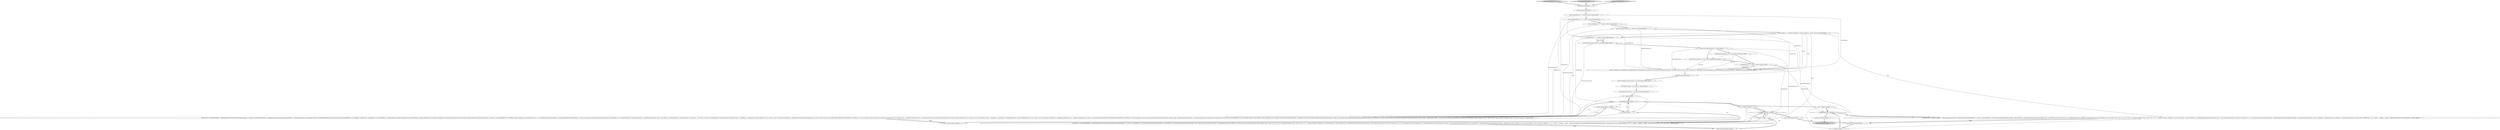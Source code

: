 digraph {
39 [style = filled, label = "i < nReadThreads@@@136@@@['0', '0', '1']", fillcolor = white, shape = diamond image = "AAA0AAABBB3BBB"];
24 [style = filled, label = "thread.start()@@@181@@@['1', '1', '0']", fillcolor = white, shape = ellipse image = "AAA0AAABBB1BBB"];
2 [style = filled, label = "final int commitPercent = 5 + random().nextInt(20)@@@5@@@['1', '1', '1']", fillcolor = white, shape = ellipse image = "AAA0AAABBB1BBB"];
21 [style = filled, label = "initModel(ndocs)@@@16@@@['1', '1', '1']", fillcolor = white, shape = ellipse image = "AAA0AAABBB1BBB"];
14 [style = filled, label = "final AtomicLong operations = new AtomicLong(10000)@@@13@@@['1', '1', '0']", fillcolor = white, shape = ellipse image = "AAA0AAABBB1BBB"];
31 [style = filled, label = "testStressReorderVersions['0', '0', '1']", fillcolor = lightgray, shape = diamond image = "AAA0AAABBB3BBB"];
34 [style = filled, label = "int i = 0@@@135@@@['0', '0', '1']", fillcolor = white, shape = ellipse image = "AAA0AAABBB3BBB"];
18 [style = filled, label = "clearIndex()@@@3@@@['1', '1', '1']", fillcolor = white, shape = ellipse image = "AAA0AAABBB1BBB"];
36 [style = filled, label = "Thread thread = new Thread(\"READER\" + i){@Override public void run(){try {while (operations.decrementAndGet() >= 0) {int id = rand.nextInt(100) < 25? lastId: rand.nextInt(ndocs)boolean realTime = rand.nextInt(100) < percentRealtimeQueryDocInfo infoif (realTime) {info = model.get(id)}{synchronized (this) {info = committedModel.get(id)}}if (VERBOSE) {verbose(\"querying id\",id)}SolrQueryRequest sreqif (realTime) {sreq = req(\"wt\",\"json\",\"qt\",\"/get\",\"ids\",Integer.toString(id))}{sreq = req(\"wt\",\"json\",\"q\",\"id:\" + Integer.toString(id),\"omitHeader\",\"true\")}String response = h.query(sreq)Map rsp = (Map)ObjectBuilder.fromJSON(response)List doclist = (List)(((Map)rsp.get(\"response\")).get(\"docs\"))if (doclist.size() == 0) {}{assertEquals(1,doclist.size())long foundVal = (Long)(((Map)doclist.get(0)).get(field))long foundVer = (Long)(((Map)doclist.get(0)).get(\"_version_\"))if (foundVer < Math.abs(info.version) || (foundVer == info.version && foundVal != info.val)) {log.error(\"ERROR, id=\" + id + \" found=\" + response + \" model\" + info)assertTrue(false)}}}}catch (Throwable e) }}@@@138@@@['0', '0', '1']", fillcolor = white, shape = ellipse image = "AAA0AAABBB3BBB"];
13 [style = filled, label = "i < nReadThreads@@@116@@@['1', '1', '0']", fillcolor = white, shape = diamond image = "AAA0AAABBB1BBB"];
5 [style = filled, label = "final int softCommitPercent = 30 + random().nextInt(75)@@@6@@@['1', '1', '1']", fillcolor = white, shape = ellipse image = "AAA0AAABBB1BBB"];
33 [style = filled, label = "i++@@@137@@@['0', '0', '1']", fillcolor = white, shape = ellipse image = "AAA0AAABBB3BBB"];
30 [style = filled, label = "testStressReorderVersions['0', '1', '0']", fillcolor = lightgray, shape = diamond image = "AAA0AAABBB2BBB"];
9 [style = filled, label = "threads.add(thread)@@@113@@@['1', '1', '0']", fillcolor = white, shape = ellipse image = "AAA0AAABBB1BBB"];
37 [style = filled, label = "thread.join()@@@194@@@['0', '0', '1']", fillcolor = lightgray, shape = ellipse image = "AAA0AAABBB3BBB"];
7 [style = filled, label = "int i = 0@@@115@@@['1', '1', '0']", fillcolor = white, shape = ellipse image = "AAA0AAABBB1BBB"];
4 [style = filled, label = "i++@@@117@@@['1', '1', '0']", fillcolor = white, shape = ellipse image = "AAA0AAABBB1BBB"];
15 [style = filled, label = "i++@@@22@@@['1', '1', '1']", fillcolor = white, shape = ellipse image = "AAA0AAABBB1BBB"];
28 [style = filled, label = "verbose(\"commitPercent\",commitPercent,\"softCommitPercent\",softCommitPercent,\"deletePercent\",deletePercent,\"deleteByQueryPercent\",deleteByQueryPercent,\"ndocs\",ndocs,\"nWriteThreads\",nWriteThreads,\"percentRealtimeQuery\",percentRealtimeQuery,\"operations\",operations,\"nReadThreads\",nReadThreads)@@@15@@@['1', '1', '1']", fillcolor = white, shape = ellipse image = "AAA0AAABBB1BBB"];
6 [style = filled, label = "threads.add(thread)@@@188@@@['1', '1', '1']", fillcolor = white, shape = ellipse image = "AAA0AAABBB1BBB"];
16 [style = filled, label = "final AtomicLong testVersion = new AtomicLong(0)@@@19@@@['1', '1', '1']", fillcolor = white, shape = ellipse image = "AAA0AAABBB1BBB"];
26 [style = filled, label = "final int deletePercent = 4 + random().nextInt(25)@@@7@@@['1', '1', '1']", fillcolor = white, shape = ellipse image = "AAA0AAABBB1BBB"];
27 [style = filled, label = "final int maxConcurrentCommits = nWriteThreads@@@11@@@['1', '1', '1']", fillcolor = white, shape = ellipse image = "AAA0AAABBB1BBB"];
1 [style = filled, label = "int nWriteThreads = 5 + random().nextInt(25)@@@10@@@['1', '1', '1']", fillcolor = white, shape = ellipse image = "AAA0AAABBB1BBB"];
32 [style = filled, label = "thread.start()@@@191@@@['0', '0', '1']", fillcolor = white, shape = ellipse image = "AAA0AAABBB3BBB"];
23 [style = filled, label = "Thread thread = new Thread(\"WRITER\" + i){@Override public void run(){try {while (operations.get() > 0) {int oper = rand.nextInt(100)if (oper < commitPercent) {if (numCommitting.incrementAndGet() <= maxConcurrentCommits) {Map<Integer,DocInfo> newCommittedModellong versionsynchronized (this) {newCommittedModel = new HashMap<>(model)version = snapshotCount++}if (rand.nextInt(100) < softCommitPercent) {verbose(\"softCommit start\")assertU(TestHarness.commit(\"softCommit\",\"true\"))verbose(\"softCommit end\")}{verbose(\"hardCommit start\")assertU(commit())verbose(\"hardCommit end\")}synchronized (this) {if (version >= committedModelClock) {if (VERBOSE) {verbose(\"installing new committedModel version=\" + committedModelClock)}committedModel = newCommittedModelcommittedModelClock = version}}}numCommitting.decrementAndGet()continue}int idif (rand.nextBoolean()) {id = rand.nextInt(ndocs)}{id = lastId}boolean before = rand.nextBoolean()if (before) {lastId = id}DocInfo info = model.get(id)long val = info.vallong nextVal = Math.abs(val) + 1long version = testVersion.incrementAndGet()if (rand.nextBoolean()) Thread.yield()if (oper < commitPercent + deletePercent) {verbose(\"deleting id\",id,\"val=\",nextVal,\"version\",version)Long returnedVersion = deleteAndGetVersion(Integer.toString(id),params(\"_version_\",Long.toString(-version),DISTRIB_UPDATE_PARAM,FROM_LEADER))if (returnedVersion != null) {assertEquals(-version,returnedVersion.longValue())}synchronized (model) {DocInfo currInfo = model.get(id)if (Math.abs(version) > Math.abs(currInfo.version)) {model.put(id,new DocInfo(version,-nextVal))}}verbose(\"deleting id\",id,\"val=\",nextVal,\"version\",version,\"DONE\")}if (oper < commitPercent + deletePercent + deleteByQueryPercent) {verbose(\"deleteByQuery id\",id,\"val=\",nextVal,\"version\",version)Long returnedVersion = deleteByQueryAndGetVersion(\"id:\" + Integer.toString(id),params(\"_version_\",Long.toString(-version),DISTRIB_UPDATE_PARAM,FROM_LEADER))if (returnedVersion != null) {assertEquals(-version,returnedVersion.longValue())}synchronized (model) {DocInfo currInfo = model.get(id)if (Math.abs(version) > Math.abs(currInfo.version)) {model.put(id,new DocInfo(version,-nextVal))}}verbose(\"deleteByQuery id\",id,\"val=\",nextVal,\"version\",version,\"DONE\")}{verbose(\"adding id\",id,\"val=\",nextVal,\"version\",version)Long returnedVersion = addAndGetVersion(sdoc(\"id\",Integer.toString(id),field,Long.toString(nextVal),\"_version_\",Long.toString(version)),params(DISTRIB_UPDATE_PARAM,FROM_LEADER))if (returnedVersion != null) {assertEquals(version,returnedVersion.longValue())}synchronized (model) {DocInfo currInfo = model.get(id)if (version > currInfo.version) {model.put(id,new DocInfo(version,nextVal))}}if (VERBOSE) {verbose(\"adding id\",id,\"val=\",nextVal,\"version\",version,\"DONE\")}}if (!before) {lastId = id}}}catch (Throwable e) }}@@@23@@@['1', '1', '1']", fillcolor = white, shape = ellipse image = "AAA0AAABBB1BBB"];
25 [style = filled, label = "Thread thread = new Thread(\"READER\" + i){@Override public void run(){try {while (operations.decrementAndGet() >= 0) {int id = rand.nextInt(100) < 25? lastId: rand.nextInt(ndocs)boolean realTime = rand.nextInt(100) < percentRealtimeQueryDocInfo infoif (realTime) {info = model.get(id)}{synchronized (this) {info = committedModel.get(id)}}if (VERBOSE) {verbose(\"querying id\",id)}SolrQueryRequest sreqif (realTime) {sreq = req(\"wt\",\"json\",\"qt\",\"/get\",\"ids\",Integer.toString(id))}{sreq = req(\"wt\",\"json\",\"q\",\"id:\" + Integer.toString(id),\"omitHeader\",\"true\")}String response = h.query(sreq)Map rsp = (Map)ObjectBuilder.fromJSON(response)List doclist = (List)(((Map)rsp.get(\"response\")).get(\"docs\"))if (doclist.size() == 0) {}{assertEquals(1,doclist.size())boolean isLive = (Boolean)(((Map)doclist.get(0)).get(lfield))long foundVer = (Long)(((Map)doclist.get(0)).get(vfield))if (isLive) {long foundVal = (Long)(((Map)doclist.get(0)).get(FIELD))if (foundVer < Math.abs(info.version) || (foundVer == info.version && foundVal != info.val)) {log.error(\"ERROR, id=\" + id + \" found=\" + response + \" model\" + info)assertTrue(false)}}{assertNull(((Map)doclist.get(0)).get(FIELD))if (foundVer < Math.abs(info.version)) {log.error(\"ERROR, id=\" + id + \" found=\" + response + \" model\" + info)assertTrue(false)}}}}}catch (Throwable e) }}@@@118@@@['1', '1', '0']", fillcolor = white, shape = ellipse image = "AAA0AAABBB1BBB"];
3 [style = filled, label = "final int percentRealtimeQuery = 75@@@12@@@['1', '1', '1']", fillcolor = white, shape = ellipse image = "AAA0AAABBB1BBB"];
35 [style = filled, label = "final AtomicLong operations = new AtomicLong(50000)@@@13@@@['0', '0', '1']", fillcolor = white, shape = ellipse image = "AAA0AAABBB3BBB"];
29 [style = filled, label = "threads.add(thread)@@@178@@@['1', '1', '0']", fillcolor = white, shape = ellipse image = "AAA0AAABBB1BBB"];
20 [style = filled, label = "List<Thread> threads = new ArrayList<>()@@@18@@@['1', '1', '1']", fillcolor = white, shape = ellipse image = "AAA0AAABBB1BBB"];
0 [style = filled, label = "assertU(commit())@@@4@@@['1', '1', '1']", fillcolor = white, shape = ellipse image = "AAA0AAABBB1BBB"];
19 [style = filled, label = "final AtomicInteger numCommitting = new AtomicInteger()@@@17@@@['1', '1', '1']", fillcolor = white, shape = ellipse image = "AAA0AAABBB1BBB"];
22 [style = filled, label = "i < nWriteThreads@@@21@@@['1', '1', '1']", fillcolor = white, shape = diamond image = "AAA0AAABBB1BBB"];
38 [style = filled, label = "threads.add(thread)@@@133@@@['0', '0', '1']", fillcolor = white, shape = ellipse image = "AAA0AAABBB3BBB"];
8 [style = filled, label = "int i = 0@@@20@@@['1', '1', '1']", fillcolor = white, shape = ellipse image = "AAA0AAABBB1BBB"];
10 [style = filled, label = "int nReadThreads = 5 + random().nextInt(25)@@@14@@@['1', '1', '1']", fillcolor = white, shape = ellipse image = "AAA0AAABBB1BBB"];
12 [style = filled, label = "final int ndocs = 5 + (random().nextBoolean()? random().nextInt(25): random().nextInt(200))@@@9@@@['1', '1', '1']", fillcolor = white, shape = ellipse image = "AAA0AAABBB1BBB"];
11 [style = filled, label = "testStressReorderVersions['1', '0', '0']", fillcolor = lightgray, shape = diamond image = "AAA0AAABBB1BBB"];
17 [style = filled, label = "final int deleteByQueryPercent = random().nextInt(8)@@@8@@@['1', '1', '1']", fillcolor = white, shape = ellipse image = "AAA0AAABBB1BBB"];
28->21 [style = bold, label=""];
12->21 [style = solid, label="ndocs"];
14->28 [style = solid, label="operations"];
23->9 [style = bold, label=""];
13->29 [style = dotted, label="true"];
26->17 [style = bold, label=""];
10->28 [style = solid, label="nReadThreads"];
39->6 [style = dotted, label="true"];
13->25 [style = bold, label=""];
7->13 [style = solid, label="i"];
32->37 [style = bold, label=""];
12->1 [style = bold, label=""];
12->28 [style = solid, label="ndocs"];
39->32 [style = bold, label=""];
31->18 [style = bold, label=""];
15->22 [style = bold, label=""];
12->23 [style = solid, label="ndocs"];
25->29 [style = solid, label="thread"];
10->28 [style = bold, label=""];
13->24 [style = bold, label=""];
22->38 [style = dotted, label="true"];
17->23 [style = solid, label="deleteByQueryPercent"];
4->25 [style = solid, label="i"];
10->39 [style = solid, label="nReadThreads"];
7->13 [style = bold, label=""];
3->35 [style = bold, label=""];
35->28 [style = solid, label="operations"];
39->36 [style = dotted, label="true"];
23->38 [style = solid, label="thread"];
2->23 [style = solid, label="commitPercent"];
3->25 [style = solid, label="percentRealtimeQuery"];
23->38 [style = bold, label=""];
17->28 [style = solid, label="deleteByQueryPercent"];
26->28 [style = solid, label="deletePercent"];
5->23 [style = solid, label="softCommitPercent"];
14->10 [style = bold, label=""];
22->15 [style = dotted, label="true"];
4->13 [style = solid, label="i"];
3->14 [style = bold, label=""];
13->4 [style = dotted, label="true"];
20->16 [style = bold, label=""];
27->23 [style = solid, label="maxConcurrentCommits"];
36->6 [style = bold, label=""];
16->8 [style = bold, label=""];
11->18 [style = bold, label=""];
5->28 [style = solid, label="softCommitPercent"];
8->15 [style = solid, label="i"];
39->36 [style = bold, label=""];
13->25 [style = dotted, label="true"];
33->36 [style = solid, label="i"];
8->22 [style = bold, label=""];
34->39 [style = bold, label=""];
10->13 [style = solid, label="nReadThreads"];
2->28 [style = solid, label="commitPercent"];
15->23 [style = solid, label="i"];
22->23 [style = dotted, label="true"];
3->36 [style = solid, label="percentRealtimeQuery"];
38->15 [style = bold, label=""];
26->23 [style = solid, label="deletePercent"];
34->33 [style = solid, label="i"];
7->4 [style = solid, label="i"];
30->18 [style = bold, label=""];
9->15 [style = bold, label=""];
1->27 [style = bold, label=""];
8->23 [style = solid, label="i"];
35->10 [style = bold, label=""];
3->28 [style = solid, label="percentRealtimeQuery"];
14->35 [style = dashed, label="0"];
21->19 [style = bold, label=""];
39->33 [style = dotted, label="true"];
4->13 [style = bold, label=""];
24->6 [style = bold, label=""];
25->29 [style = bold, label=""];
15->22 [style = solid, label="i"];
27->3 [style = bold, label=""];
2->5 [style = bold, label=""];
19->20 [style = bold, label=""];
22->9 [style = dotted, label="true"];
33->39 [style = solid, label="i"];
29->4 [style = bold, label=""];
17->12 [style = bold, label=""];
5->26 [style = bold, label=""];
6->33 [style = bold, label=""];
23->9 [style = solid, label="thread"];
7->25 [style = solid, label="i"];
12->25 [style = solid, label="ndocs"];
34->39 [style = solid, label="i"];
22->34 [style = bold, label=""];
33->39 [style = bold, label=""];
12->36 [style = solid, label="ndocs"];
36->6 [style = solid, label="thread"];
1->27 [style = solid, label="nWriteThreads"];
22->7 [style = bold, label=""];
34->36 [style = solid, label="i"];
1->22 [style = solid, label="nWriteThreads"];
22->23 [style = bold, label=""];
0->2 [style = bold, label=""];
1->28 [style = solid, label="nWriteThreads"];
8->22 [style = solid, label="i"];
18->0 [style = bold, label=""];
}
